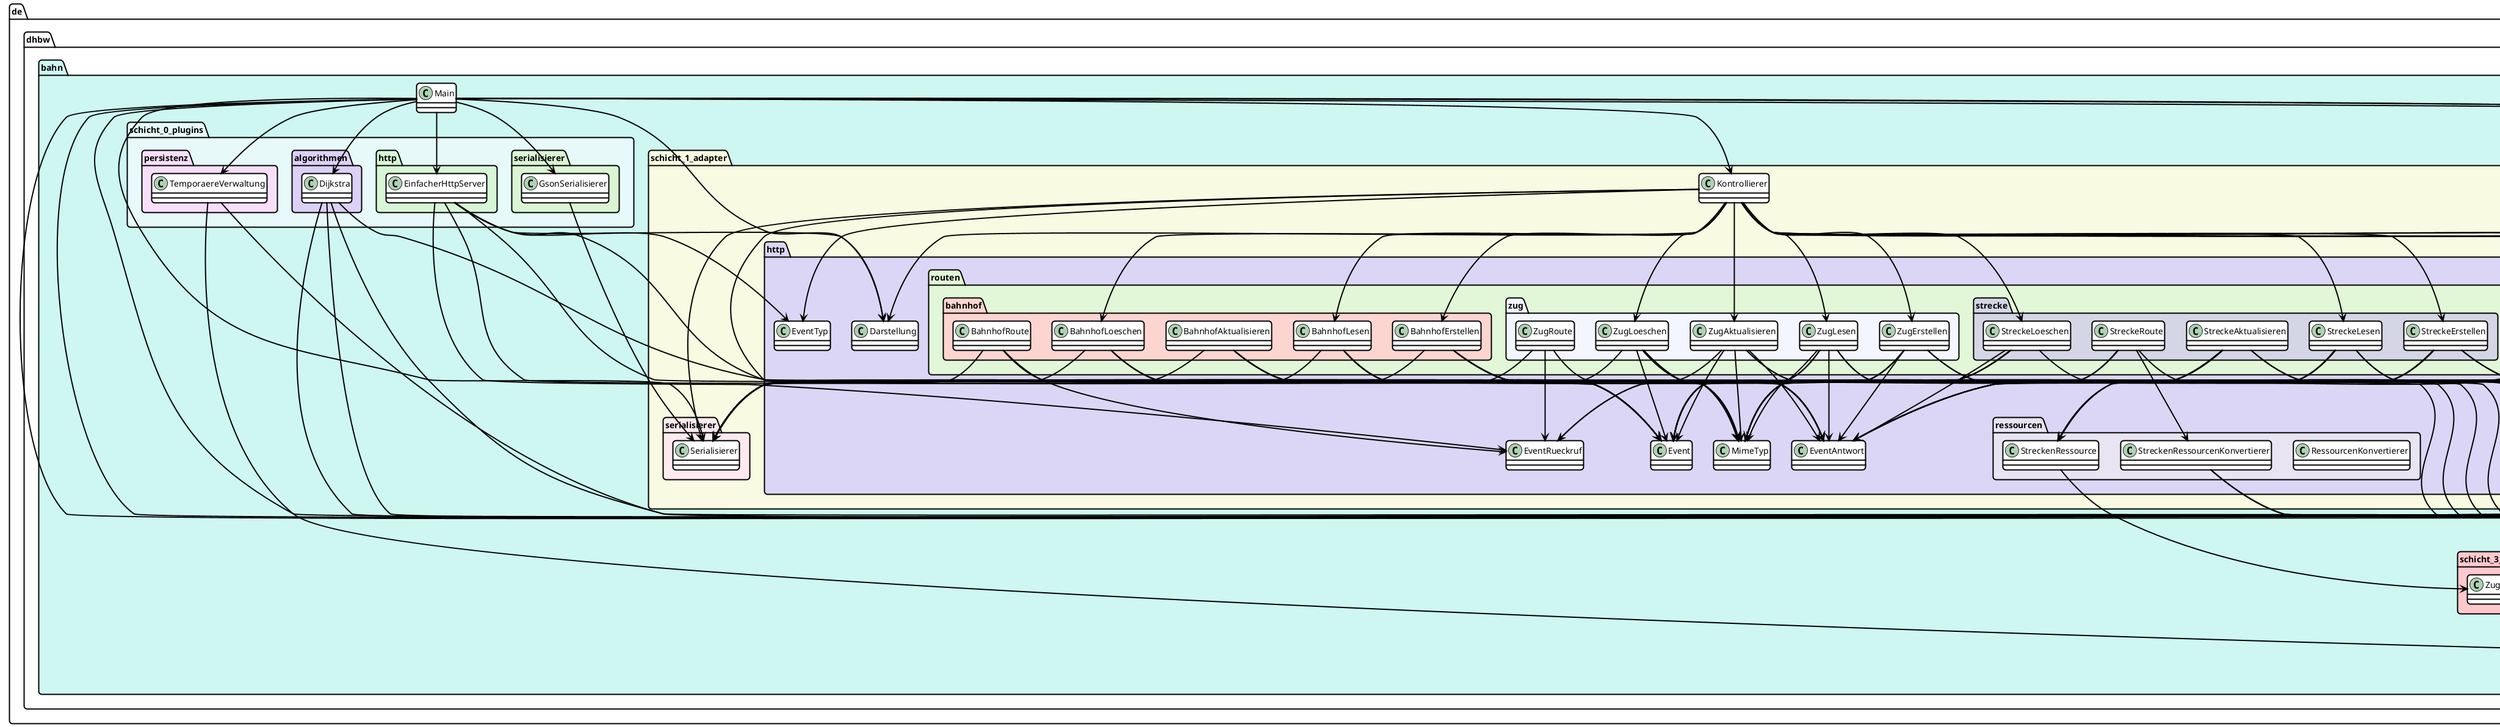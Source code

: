 
@startuml
<style>
    classDiagram{
        FontColor Black
        BackgroundColor White
        LineThickness 2
        LineColor Black
        RoundCorner 10
    }

</style>
skinparam useBetaStyle true
package de.dhbw.bahn #cef7f1{
class Main{
}
package de.dhbw.bahn.schicht_2_anwendung #fae7f9{
class DuplikatFehler{
}
package de.dhbw.bahn.schicht_2_anwendung.crud #e6d1e8{
class EntitaetenAufsicht{
}
class Verwaltung{
}
}
package de.dhbw.bahn.schicht_2_anwendung.wegfinder #e9f3d0{
class StreckenBerechner{
}
class StreckenNetz{
}
class WegFinder{
}
class BahnhofsKnoten{
}
class StreckenKante{
}
}
}
package de.dhbw.bahn.schicht_3_domaene #ffc9cc{
class Strecke{
}
class Zug{
}
class ZugTyp{
}
class Bahnhof{
}
}
package de.dhbw.bahn.schicht_4_abstraktion #e6feea{
class Identifizierbar{
}
package de.dhbw.bahn.schicht_4_abstraktion.graph #d1f3e0{
class Graph{
}
class Kante{
}
class Knoten{
}
}
}
package de.dhbw.bahn.schicht_1_adapter #f8fae1{
class Kontrollierer{
}
package de.dhbw.bahn.schicht_1_adapter.http #dbd6f6{
class Darstellung{
}
class EventAntwort{
}
class EventTyp{
}
class Event{
}
class EventRueckruf{
}
class MimeTyp{
}
package de.dhbw.bahn.schicht_1_adapter.http.routen #e2f7d7{
package de.dhbw.bahn.schicht_1_adapter.http.routen.berechnungen #e2f6df{
class SchnellsteStreckeLesen{
}
class StreckenBerechnungRoute{
}
class KuerzesteStreckeLesen{
}
}
package de.dhbw.bahn.schicht_1_adapter.http.routen.bahnhof #fdd5d0{
class BahnhofLoeschen{
}
class BahnhofRoute{
}
class BahnhofLesen{
}
class BahnhofAktualisieren{
}
class BahnhofErstellen{
}
}
package de.dhbw.bahn.schicht_1_adapter.http.routen.zug #f4f6ff{
class ZugLesen{
}
class ZugAktualisieren{
}
class ZugRoute{
}
class ZugLoeschen{
}
class ZugErstellen{
}
}
package de.dhbw.bahn.schicht_1_adapter.http.routen.strecke #d4d6e6{
class StreckeAktualisieren{
}
class StreckeLesen{
}
class StreckeLoeschen{
}
class StreckeRoute{
}
class StreckeErstellen{
}
}
}
package de.dhbw.bahn.schicht_1_adapter.http.ressourcen #e8e4f2{
class RessourcenKonvertierer{
}
class StreckenRessource{
}
class StreckenRessourcenKonvertierer{
}
}
}
package de.dhbw.bahn.schicht_1_adapter.serialisierer #fceaef{
class Serialisierer{
}
}
}
package de.dhbw.bahn.schicht_0_plugins #e7faf9{
package de.dhbw.bahn.schicht_0_plugins.persistenz #f7dff9{
class TemporaereVerwaltung{
}
}
package de.dhbw.bahn.schicht_0_plugins.http #d7f6d6{
class EinfacherHttpServer{
}
}
package de.dhbw.bahn.schicht_0_plugins.algorithmen #dcd0f6{
class Dijkstra{
}
}
package de.dhbw.bahn.schicht_0_plugins.serialisierer #dbf5d4{
class GsonSerialisierer{
}
}
}
}
Main --> Dijkstra
Main --> EinfacherHttpServer
Main --> TemporaereVerwaltung
Main --> GsonSerialisierer
Main --> Kontrollierer
Main --> Darstellung
Main --> Serialisierer
Main --> Verwaltung
Main --> EntitaetenAufsicht
Main --> WegFinder
Main --> Bahnhof
Main --> Strecke
Main --> Zug
EntitaetenAufsicht --> Bahnhof
EntitaetenAufsicht --> DuplikatFehler
EntitaetenAufsicht --> Strecke
EntitaetenAufsicht --> Zug
Verwaltung --> Identifizierbar
StreckenBerechner --> Verwaltung
StreckenBerechner --> Bahnhof
StreckenBerechner --> Strecke
StreckenBerechner --> Zug
StreckenNetz --> DuplikatFehler
StreckenNetz --> Bahnhof
StreckenNetz --> Graph
WegFinder --> Graph
WegFinder --> Kante
WegFinder --> Knoten
BahnhofsKnoten --> Bahnhof
BahnhofsKnoten --> Knoten
StreckenKante --> Strecke
StreckenKante --> Kante
StreckenKante --> Knoten
Strecke --> Identifizierbar
Zug --> Identifizierbar
Bahnhof --> Identifizierbar
Kante --> Identifizierbar
Knoten --> Identifizierbar
Kontrollierer --> EventTyp
Kontrollierer --> Event
Kontrollierer --> Darstellung
Kontrollierer --> BahnhofLoeschen
Kontrollierer --> BahnhofLesen
Kontrollierer --> BahnhofErstellen
Kontrollierer --> KuerzesteStreckeLesen
Kontrollierer --> SchnellsteStreckeLesen
Kontrollierer --> StreckeLoeschen
Kontrollierer --> StreckeLesen
Kontrollierer --> StreckeErstellen
Kontrollierer --> ZugLoeschen
Kontrollierer --> ZugLesen
Kontrollierer --> ZugErstellen
Kontrollierer --> ZugAktualisieren
Kontrollierer --> Serialisierer
Kontrollierer --> EntitaetenAufsicht
Kontrollierer --> WegFinder
SchnellsteStreckeLesen --> Serialisierer
SchnellsteStreckeLesen --> EntitaetenAufsicht
SchnellsteStreckeLesen --> WegFinder
SchnellsteStreckeLesen --> Bahnhof
SchnellsteStreckeLesen --> Strecke
SchnellsteStreckeLesen --> Zug
StreckenBerechnungRoute --> EventAntwort
StreckenBerechnungRoute --> Event
StreckenBerechnungRoute --> EventRueckruf
StreckenBerechnungRoute --> MimeTyp
StreckenBerechnungRoute --> Serialisierer
StreckenBerechnungRoute --> EntitaetenAufsicht
StreckenBerechnungRoute --> WegFinder
StreckenBerechnungRoute --> StreckenBerechner
StreckenBerechnungRoute --> Bahnhof
StreckenBerechnungRoute --> Strecke
StreckenBerechnungRoute --> Zug
KuerzesteStreckeLesen --> Serialisierer
KuerzesteStreckeLesen --> EntitaetenAufsicht
KuerzesteStreckeLesen --> StreckenKante
KuerzesteStreckeLesen --> WegFinder
KuerzesteStreckeLesen --> Bahnhof
KuerzesteStreckeLesen --> Strecke
KuerzesteStreckeLesen --> Zug
BahnhofLoeschen --> EventAntwort
BahnhofLoeschen --> Event
BahnhofLoeschen --> MimeTyp
BahnhofLoeschen --> Serialisierer
BahnhofLoeschen --> EntitaetenAufsicht
BahnhofRoute --> EventRueckruf
BahnhofRoute --> Serialisierer
BahnhofRoute --> EntitaetenAufsicht
BahnhofLesen --> EventAntwort
BahnhofLesen --> Event
BahnhofLesen --> MimeTyp
BahnhofLesen --> Serialisierer
BahnhofLesen --> EntitaetenAufsicht
BahnhofLesen --> Bahnhof
BahnhofAktualisieren --> EventAntwort
BahnhofAktualisieren --> Event
BahnhofAktualisieren --> MimeTyp
BahnhofAktualisieren --> Serialisierer
BahnhofAktualisieren --> EntitaetenAufsicht
BahnhofAktualisieren --> Bahnhof
BahnhofErstellen --> EventAntwort
BahnhofErstellen --> Event
BahnhofErstellen --> MimeTyp
BahnhofErstellen --> Serialisierer
BahnhofErstellen --> EntitaetenAufsicht
BahnhofErstellen --> Bahnhof
ZugLesen --> EventAntwort
ZugLesen --> Event
ZugLesen --> MimeTyp
ZugLesen --> Serialisierer
ZugLesen --> EntitaetenAufsicht
ZugLesen --> Zug
ZugAktualisieren --> EventAntwort
ZugAktualisieren --> Event
ZugAktualisieren --> MimeTyp
ZugAktualisieren --> Serialisierer
ZugAktualisieren --> EntitaetenAufsicht
ZugAktualisieren --> Zug
ZugRoute --> EventRueckruf
ZugRoute --> Serialisierer
ZugRoute --> EntitaetenAufsicht
ZugLoeschen --> EventAntwort
ZugLoeschen --> Event
ZugLoeschen --> MimeTyp
ZugLoeschen --> Serialisierer
ZugLoeschen --> EntitaetenAufsicht
ZugErstellen --> EventAntwort
ZugErstellen --> Event
ZugErstellen --> MimeTyp
ZugErstellen --> Serialisierer
ZugErstellen --> EntitaetenAufsicht
ZugErstellen --> Zug
StreckeAktualisieren --> EventAntwort
StreckeAktualisieren --> Event
StreckeAktualisieren --> MimeTyp
StreckeAktualisieren --> StreckenRessource
StreckeAktualisieren --> Serialisierer
StreckeAktualisieren --> EntitaetenAufsicht
StreckeAktualisieren --> Strecke
StreckeLesen --> EventAntwort
StreckeLesen --> Event
StreckeLesen --> MimeTyp
StreckeLesen --> StreckenRessource
StreckeLesen --> Serialisierer
StreckeLesen --> EntitaetenAufsicht
StreckeLesen --> Strecke
StreckeLoeschen --> EventAntwort
StreckeLoeschen --> Event
StreckeLoeschen --> MimeTyp
StreckeLoeschen --> Serialisierer
StreckeLoeschen --> EntitaetenAufsicht
StreckeRoute --> EventRueckruf
StreckeRoute --> StreckenRessourcenKonvertierer
StreckeRoute --> Serialisierer
StreckeRoute --> EntitaetenAufsicht
StreckeErstellen --> EventAntwort
StreckeErstellen --> Event
StreckeErstellen --> MimeTyp
StreckeErstellen --> StreckenRessource
StreckeErstellen --> Serialisierer
StreckeErstellen --> EntitaetenAufsicht
StreckeErstellen --> Strecke
StreckenRessource --> ZugTyp
StreckenRessourcenKonvertierer --> Verwaltung
StreckenRessourcenKonvertierer --> Bahnhof
StreckenRessourcenKonvertierer --> Strecke

TemporaereVerwaltung --> Verwaltung
TemporaereVerwaltung --> Identifizierbar
EinfacherHttpServer --> Darstellung
EinfacherHttpServer --> Event
EinfacherHttpServer --> EventAntwort
EinfacherHttpServer --> EventRueckruf
EinfacherHttpServer --> MimeTyp
EinfacherHttpServer --> EventTyp
Dijkstra --> WegFinder
Dijkstra --> Graph
Dijkstra --> Kante
Dijkstra --> Knoten
GsonSerialisierer --> Serialisierer

@enduml
